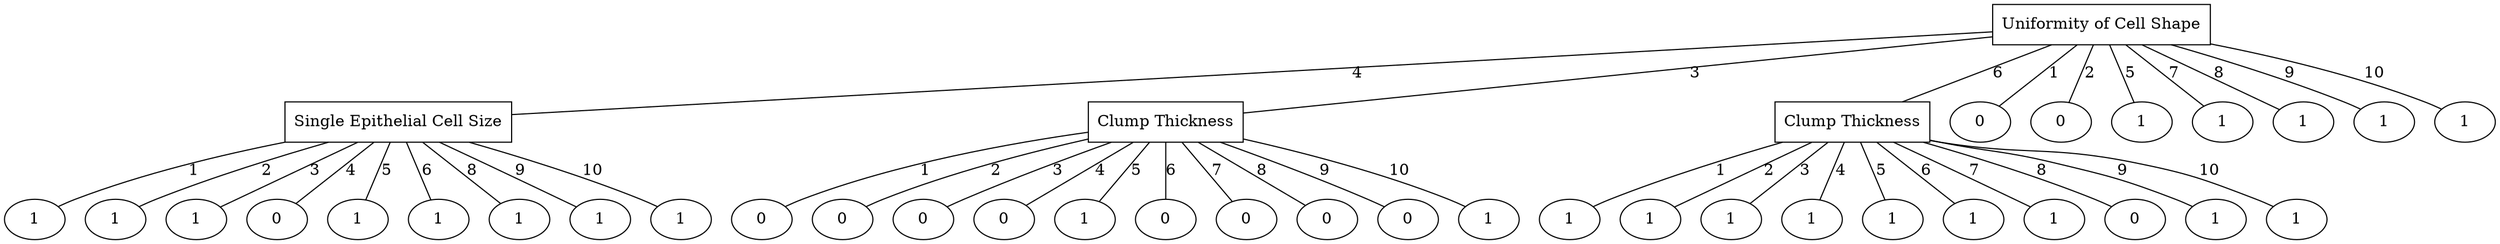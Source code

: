 graph part4_tree {
    2 [label="Uniformity of Cell Shape" shape=box];
    4 [label="Single Epithelial Cell Size" shape=box];
    0 [label="Clump Thickness" shape=box];
    00 [label="Clump Thickness" shape=box];
    leaf1 [label="0"];
    leaf2 [label="0"];
    leaf3 [label="0"];
    leaf4 [label="0"];
    leaf5 [label="0"];
    leaf6 [label="0"];
    leaf7 [label="1"];
    leaf8 [label="0"];
    leaf9 [label="0"];
    leaf10 [label="0"];
    leaf11 [label="0"];
    leaf12 [label="1"];
    leaf13 [label="1"];
    leaf14 [label="1"];
    leaf15 [label="1"];
    leaf16 [label="0"];
    leaf17 [label="1"];
    leaf18 [label="1"];
    leaf19 [label="1"];
    leaf20 [label="1"];
    leaf21 [label="1"];
    leaf22 [label="1"];
    leaf24 [label="1"];
    leaf25 [label="1"];
    leaf26 [label="1"];
    leaf27 [label="1"];
    leaf28 [label="1"];
    leaf29 [label="1"];
    leaf30 [label="1"];
    leaf31 [label="0"];
    leaf32 [label="1"];
    leaf33 [label="1"];
    leaf34 [label="1"];
    leaf35 [label="1"];
    leaf36 [label="1"];
    leaf37 [label="1"];

    2 -- leaf1 [label="1"];
    2 -- leaf2 [label="2"];
    2 -- 0 [label="3"];
    0 -- leaf3 [label="1"];
    0 -- leaf4 [label="2"];
    0 -- leaf5 [label="3"];
    0 -- leaf6 [label="4"];
    0 -- leaf7 [label="5"];
    0 -- leaf8 [label="6"];
    0 -- leaf9 [label="7"];
    0 -- leaf10 [label="8"];
    0 -- leaf11 [label="9"];
    0 -- leaf12 [label="10"];
    2 -- 4 [label="4"];
    4 -- leaf13 [label="1"];
    4 -- leaf14 [label="2"];
    4 -- leaf15 [label="3"];
    4 -- leaf16 [label="4"];
    4 -- leaf17 [label="5"];
    4 -- leaf18 [label="6"];
    4 -- leaf19 [label="8"];
    4 -- leaf20 [label="9"];
    4 -- leaf21 [label="10"];
    2 -- leaf22 [label="5"];
    2 -- 00 [label="6"];
    00 -- leaf24 [label="1"];
    00 -- leaf25 [label="2"];
    00 -- leaf26 [label="3"];
    00 -- leaf27 [label="4"];
    00 -- leaf28 [label="5"];
    00 -- leaf29 [label="6"];
    00 -- leaf30 [label="7"];
    00 -- leaf31 [label="8"];
    00 -- leaf32 [label="9"];
    00 -- leaf33 [label="10"];
    2 -- leaf34 [label="7"];
    2 -- leaf35 [label="8"];
    2 -- leaf36 [label="9"];
    2 -- leaf37 [label="10"];

}
